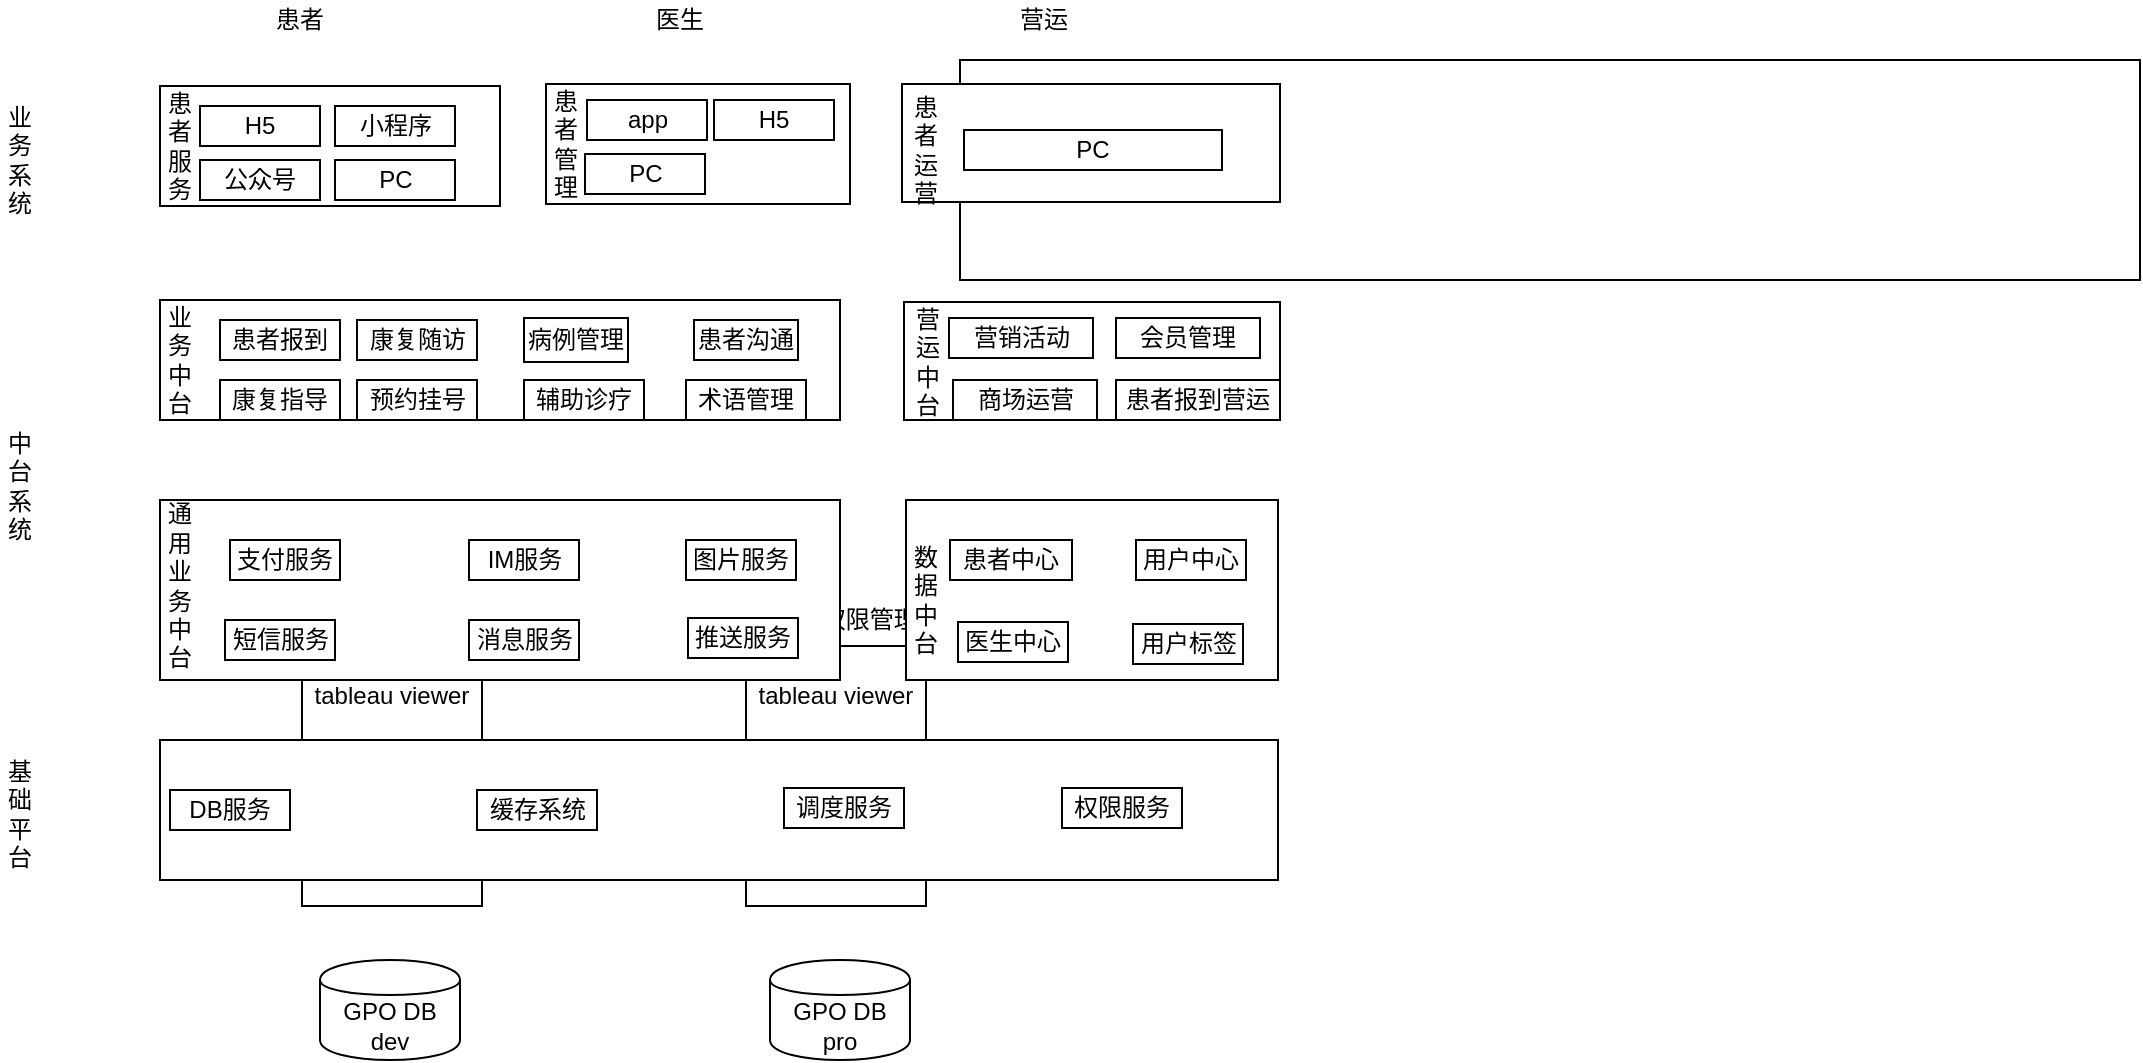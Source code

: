 <mxfile version="12.2.3" type="github" pages="1">
  <diagram id="mo2l67mq2gf-snKIyfyM" name="Page-1">
    <mxGraphModel dx="1426" dy="794" grid="1" gridSize="10" guides="1" tooltips="1" connect="1" arrows="1" fold="1" page="1" pageScale="1" pageWidth="827" pageHeight="1169" math="0" shadow="0">
      <root>
        <mxCell id="0"/>
        <mxCell id="1" parent="0"/>
        <mxCell id="0tHurYUijRGF0hzQCr-z-1" value="GPO DB&lt;br&gt;dev" style="shape=cylinder;whiteSpace=wrap;html=1;boundedLbl=1;backgroundOutline=1;" vertex="1" parent="1">
          <mxGeometry x="200" y="520" width="70" height="50" as="geometry"/>
        </mxCell>
        <mxCell id="LToKzMWMvAvoS6rcVrgp-2" value="" style="rounded=0;whiteSpace=wrap;html=1;" vertex="1" parent="1">
          <mxGeometry x="120" y="190" width="340" height="60" as="geometry"/>
        </mxCell>
        <mxCell id="0tHurYUijRGF0hzQCr-z-4" value="" style="rounded=0;whiteSpace=wrap;html=1;" vertex="1" parent="1">
          <mxGeometry x="520" y="70" width="590" height="110" as="geometry"/>
        </mxCell>
        <mxCell id="LToKzMWMvAvoS6rcVrgp-3" value="业务系统" style="text;html=1;strokeColor=none;fillColor=none;align=center;verticalAlign=middle;whiteSpace=wrap;rounded=0;" vertex="1" parent="1">
          <mxGeometry x="40" y="85" width="20" height="70" as="geometry"/>
        </mxCell>
        <mxCell id="0tHurYUijRGF0hzQCr-z-5" value="tableau creator" style="rounded=0;whiteSpace=wrap;html=1;" vertex="1" parent="1">
          <mxGeometry x="191" y="443" width="90" height="50" as="geometry"/>
        </mxCell>
        <mxCell id="LToKzMWMvAvoS6rcVrgp-4" value="&lt;span style=&quot;white-space: normal&quot;&gt;患者报到&lt;/span&gt;" style="rounded=0;whiteSpace=wrap;html=1;" vertex="1" parent="1">
          <mxGeometry x="150" y="200" width="60" height="20" as="geometry"/>
        </mxCell>
        <mxCell id="0tHurYUijRGF0hzQCr-z-7" value="tableau viewer" style="rounded=0;whiteSpace=wrap;html=1;" vertex="1" parent="1">
          <mxGeometry x="191" y="363" width="90" height="50" as="geometry"/>
        </mxCell>
        <mxCell id="LToKzMWMvAvoS6rcVrgp-5" value="业务中台" style="text;html=1;strokeColor=none;fillColor=none;align=center;verticalAlign=middle;whiteSpace=wrap;rounded=0;" vertex="1" parent="1">
          <mxGeometry x="120" y="200" width="20" height="40" as="geometry"/>
        </mxCell>
        <mxCell id="0tHurYUijRGF0hzQCr-z-9" value="GPO DB&lt;br&gt;pro" style="shape=cylinder;whiteSpace=wrap;html=1;boundedLbl=1;backgroundOutline=1;" vertex="1" parent="1">
          <mxGeometry x="425" y="520" width="70" height="50" as="geometry"/>
        </mxCell>
        <mxCell id="LToKzMWMvAvoS6rcVrgp-6" value="" style="rounded=0;whiteSpace=wrap;html=1;" vertex="1" parent="1">
          <mxGeometry x="120" y="83" width="170" height="60" as="geometry"/>
        </mxCell>
        <mxCell id="0tHurYUijRGF0hzQCr-z-11" value="tableau creator" style="rounded=0;whiteSpace=wrap;html=1;" vertex="1" parent="1">
          <mxGeometry x="413" y="443" width="90" height="50" as="geometry"/>
        </mxCell>
        <mxCell id="LToKzMWMvAvoS6rcVrgp-7" value="患者服务" style="text;html=1;strokeColor=none;fillColor=none;align=center;verticalAlign=middle;whiteSpace=wrap;rounded=0;" vertex="1" parent="1">
          <mxGeometry x="120" y="93" width="20" height="40" as="geometry"/>
        </mxCell>
        <mxCell id="0tHurYUijRGF0hzQCr-z-12" value="tableau viewer" style="rounded=0;whiteSpace=wrap;html=1;" vertex="1" parent="1">
          <mxGeometry x="413" y="363" width="90" height="50" as="geometry"/>
        </mxCell>
        <mxCell id="LToKzMWMvAvoS6rcVrgp-8" value="H5" style="rounded=0;whiteSpace=wrap;html=1;" vertex="1" parent="1">
          <mxGeometry x="140" y="93" width="60" height="20" as="geometry"/>
        </mxCell>
        <mxCell id="0tHurYUijRGF0hzQCr-z-14" value="" style="endArrow=none;dashed=1;html=1;" edge="1" parent="1" source="0tHurYUijRGF0hzQCr-z-15">
          <mxGeometry width="50" height="50" relative="1" as="geometry">
            <mxPoint x="175" y="350" as="sourcePoint"/>
            <mxPoint x="540" y="350" as="targetPoint"/>
          </mxGeometry>
        </mxCell>
        <mxCell id="LToKzMWMvAvoS6rcVrgp-10" value="康复随访" style="rounded=0;whiteSpace=wrap;html=1;" vertex="1" parent="1">
          <mxGeometry x="218.5" y="200" width="60" height="20" as="geometry"/>
        </mxCell>
        <mxCell id="0tHurYUijRGF0hzQCr-z-15" value="tableau 权限管理" style="text;html=1;strokeColor=none;fillColor=none;align=center;verticalAlign=middle;whiteSpace=wrap;rounded=0;" vertex="1" parent="1">
          <mxGeometry x="401" y="340" width="105" height="20" as="geometry"/>
        </mxCell>
        <mxCell id="LToKzMWMvAvoS6rcVrgp-11" value="预约挂号" style="rounded=0;whiteSpace=wrap;html=1;" vertex="1" parent="1">
          <mxGeometry x="218.5" y="230" width="60" height="20" as="geometry"/>
        </mxCell>
        <mxCell id="0tHurYUijRGF0hzQCr-z-16" value="" style="endArrow=none;dashed=1;html=1;" edge="1" parent="1" target="0tHurYUijRGF0hzQCr-z-15">
          <mxGeometry width="50" height="50" relative="1" as="geometry">
            <mxPoint x="360" y="350" as="sourcePoint"/>
            <mxPoint x="540" y="350" as="targetPoint"/>
          </mxGeometry>
        </mxCell>
        <mxCell id="LToKzMWMvAvoS6rcVrgp-12" value="康复指导" style="rounded=0;whiteSpace=wrap;html=1;" vertex="1" parent="1">
          <mxGeometry x="150" y="230" width="60" height="20" as="geometry"/>
        </mxCell>
        <mxCell id="0tHurYUijRGF0hzQCr-z-17" value="" style="rounded=1;whiteSpace=wrap;html=1;" vertex="1" parent="1">
          <mxGeometry x="356" y="300" width="90" height="30" as="geometry"/>
        </mxCell>
        <mxCell id="LToKzMWMvAvoS6rcVrgp-19" value="" style="rounded=0;whiteSpace=wrap;html=1;" vertex="1" parent="1">
          <mxGeometry x="313" y="82" width="152" height="60" as="geometry"/>
        </mxCell>
        <mxCell id="LToKzMWMvAvoS6rcVrgp-21" value="病例管理" style="rounded=0;whiteSpace=wrap;html=1;" vertex="1" parent="1">
          <mxGeometry x="302" y="199" width="52" height="22" as="geometry"/>
        </mxCell>
        <mxCell id="LToKzMWMvAvoS6rcVrgp-22" value="患者沟通" style="rounded=0;whiteSpace=wrap;html=1;" vertex="1" parent="1">
          <mxGeometry x="387" y="200" width="52" height="20" as="geometry"/>
        </mxCell>
        <mxCell id="LToKzMWMvAvoS6rcVrgp-23" value="术语管理" style="rounded=0;whiteSpace=wrap;html=1;" vertex="1" parent="1">
          <mxGeometry x="383" y="230" width="60" height="20" as="geometry"/>
        </mxCell>
        <mxCell id="LToKzMWMvAvoS6rcVrgp-24" value="辅助诊疗" style="rounded=0;whiteSpace=wrap;html=1;" vertex="1" parent="1">
          <mxGeometry x="302" y="230" width="60" height="20" as="geometry"/>
        </mxCell>
        <mxCell id="LToKzMWMvAvoS6rcVrgp-25" value="患者管理" style="text;html=1;strokeColor=none;fillColor=none;align=center;verticalAlign=middle;whiteSpace=wrap;rounded=0;" vertex="1" parent="1">
          <mxGeometry x="313" y="77" width="20" height="70" as="geometry"/>
        </mxCell>
        <mxCell id="LToKzMWMvAvoS6rcVrgp-26" value="&lt;span style=&quot;color: rgba(0 , 0 , 0 , 0) ; font-family: &amp;#34;helvetica&amp;#34; , &amp;#34;arial&amp;#34; , sans-serif ; font-size: 0px&quot;&gt;%3CmxGraphModel%3E%3Croot%3E%3CmxCell%20id%3D%220%22%2F%3E%3CmxCell%20id%3D%221%22%20parent%3D%220%22%2F%3E%3CmxCell%20id%3D%222%22%20value%3D%22%22%20style%3D%22rounded%3D0%3BwhiteSpace%3Dwrap%3Bhtml%3D1%3B%22%20vertex%3D%221%22%20parent%3D%221%22%3E%3CmxGeometry%20x%3D%22280%22%20y%3D%2218%22%20width%3D%22120%22%20height%3D%2260%22%20as%3D%22geometry%22%2F%3E%3C%2FmxCell%3E%3C%2Froot%3E%3C%2FmxGraphModel%3E&lt;/span&gt;" style="text;html=1;resizable=0;points=[];autosize=1;align=left;verticalAlign=top;spacingTop=-4;" vertex="1" parent="1">
          <mxGeometry x="540.5" y="125" width="20" height="20" as="geometry"/>
        </mxCell>
        <mxCell id="LToKzMWMvAvoS6rcVrgp-27" value="" style="rounded=0;whiteSpace=wrap;html=1;" vertex="1" parent="1">
          <mxGeometry x="491" y="82" width="189" height="59" as="geometry"/>
        </mxCell>
        <mxCell id="LToKzMWMvAvoS6rcVrgp-28" value="PC" style="rounded=0;whiteSpace=wrap;html=1;" vertex="1" parent="1">
          <mxGeometry x="522" y="105" width="129" height="20" as="geometry"/>
        </mxCell>
        <mxCell id="LToKzMWMvAvoS6rcVrgp-32" value="患者运营" style="text;html=1;strokeColor=none;fillColor=none;align=center;verticalAlign=middle;whiteSpace=wrap;rounded=0;" vertex="1" parent="1">
          <mxGeometry x="492.5" y="85" width="20" height="60" as="geometry"/>
        </mxCell>
        <mxCell id="LToKzMWMvAvoS6rcVrgp-37" value="" style="rounded=0;whiteSpace=wrap;html=1;" vertex="1" parent="1">
          <mxGeometry x="493" y="290" width="186" height="90" as="geometry"/>
        </mxCell>
        <mxCell id="LToKzMWMvAvoS6rcVrgp-38" value="数据中台" style="text;html=1;strokeColor=none;fillColor=none;align=center;verticalAlign=middle;whiteSpace=wrap;rounded=0;" vertex="1" parent="1">
          <mxGeometry x="492.5" y="310" width="20" height="60" as="geometry"/>
        </mxCell>
        <mxCell id="LToKzMWMvAvoS6rcVrgp-43" value="患者中心" style="rounded=0;whiteSpace=wrap;html=1;" vertex="1" parent="1">
          <mxGeometry x="515" y="310" width="61" height="20" as="geometry"/>
        </mxCell>
        <mxCell id="LToKzMWMvAvoS6rcVrgp-44" value="" style="rounded=0;whiteSpace=wrap;html=1;" vertex="1" parent="1">
          <mxGeometry x="120" y="290" width="340" height="90" as="geometry"/>
        </mxCell>
        <mxCell id="LToKzMWMvAvoS6rcVrgp-45" value="通用业务中台" style="text;html=1;strokeColor=none;fillColor=none;align=center;verticalAlign=middle;whiteSpace=wrap;rounded=0;" vertex="1" parent="1">
          <mxGeometry x="120" y="293" width="20" height="80" as="geometry"/>
        </mxCell>
        <mxCell id="LToKzMWMvAvoS6rcVrgp-46" value="支付服务" style="rounded=0;whiteSpace=wrap;html=1;" vertex="1" parent="1">
          <mxGeometry x="155" y="310" width="55" height="20" as="geometry"/>
        </mxCell>
        <mxCell id="LToKzMWMvAvoS6rcVrgp-51" value="IM服务" style="rounded=0;whiteSpace=wrap;html=1;" vertex="1" parent="1">
          <mxGeometry x="274.5" y="310" width="55" height="20" as="geometry"/>
        </mxCell>
        <mxCell id="LToKzMWMvAvoS6rcVrgp-52" value="用户中心" style="rounded=0;whiteSpace=wrap;html=1;" vertex="1" parent="1">
          <mxGeometry x="608" y="310" width="55" height="20" as="geometry"/>
        </mxCell>
        <mxCell id="LToKzMWMvAvoS6rcVrgp-53" value="医生中心" style="rounded=0;whiteSpace=wrap;html=1;" vertex="1" parent="1">
          <mxGeometry x="519" y="351" width="55" height="20" as="geometry"/>
        </mxCell>
        <mxCell id="LToKzMWMvAvoS6rcVrgp-54" value="用户标签" style="rounded=0;whiteSpace=wrap;html=1;" vertex="1" parent="1">
          <mxGeometry x="606.5" y="352" width="55" height="20" as="geometry"/>
        </mxCell>
        <mxCell id="LToKzMWMvAvoS6rcVrgp-55" value="图片服务" style="rounded=0;whiteSpace=wrap;html=1;" vertex="1" parent="1">
          <mxGeometry x="383" y="310" width="55" height="20" as="geometry"/>
        </mxCell>
        <mxCell id="LToKzMWMvAvoS6rcVrgp-56" value="短信服务" style="rounded=0;whiteSpace=wrap;html=1;" vertex="1" parent="1">
          <mxGeometry x="152.5" y="350" width="55" height="20" as="geometry"/>
        </mxCell>
        <mxCell id="LToKzMWMvAvoS6rcVrgp-57" value="消息服务" style="rounded=0;whiteSpace=wrap;html=1;" vertex="1" parent="1">
          <mxGeometry x="274.5" y="350" width="55" height="20" as="geometry"/>
        </mxCell>
        <mxCell id="LToKzMWMvAvoS6rcVrgp-58" value="推送服务" style="rounded=0;whiteSpace=wrap;html=1;" vertex="1" parent="1">
          <mxGeometry x="384" y="349" width="55" height="20" as="geometry"/>
        </mxCell>
        <mxCell id="LToKzMWMvAvoS6rcVrgp-59" value="" style="rounded=0;whiteSpace=wrap;html=1;" vertex="1" parent="1">
          <mxGeometry x="120" y="410" width="559" height="70" as="geometry"/>
        </mxCell>
        <mxCell id="LToKzMWMvAvoS6rcVrgp-60" value="&lt;span style=&quot;white-space: normal&quot;&gt;DB服务&lt;/span&gt;" style="rounded=0;whiteSpace=wrap;html=1;" vertex="1" parent="1">
          <mxGeometry x="125" y="435" width="60" height="20" as="geometry"/>
        </mxCell>
        <mxCell id="LToKzMWMvAvoS6rcVrgp-61" value="&lt;span style=&quot;white-space: normal&quot;&gt;缓存系统&lt;/span&gt;" style="rounded=0;whiteSpace=wrap;html=1;" vertex="1" parent="1">
          <mxGeometry x="278.5" y="435" width="60" height="20" as="geometry"/>
        </mxCell>
        <mxCell id="LToKzMWMvAvoS6rcVrgp-62" value="&lt;span style=&quot;white-space: normal&quot;&gt;调度服务&lt;/span&gt;" style="rounded=0;whiteSpace=wrap;html=1;" vertex="1" parent="1">
          <mxGeometry x="432" y="434" width="60" height="20" as="geometry"/>
        </mxCell>
        <mxCell id="LToKzMWMvAvoS6rcVrgp-63" value="&lt;span style=&quot;white-space: normal&quot;&gt;权限服务&lt;/span&gt;" style="rounded=0;whiteSpace=wrap;html=1;" vertex="1" parent="1">
          <mxGeometry x="571" y="434" width="60" height="20" as="geometry"/>
        </mxCell>
        <mxCell id="LToKzMWMvAvoS6rcVrgp-66" value="患者" style="text;html=1;strokeColor=none;fillColor=none;align=center;verticalAlign=middle;whiteSpace=wrap;rounded=0;" vertex="1" parent="1">
          <mxGeometry x="170" y="40" width="40" height="20" as="geometry"/>
        </mxCell>
        <mxCell id="LToKzMWMvAvoS6rcVrgp-67" value="医生" style="text;html=1;strokeColor=none;fillColor=none;align=center;verticalAlign=middle;whiteSpace=wrap;rounded=0;" vertex="1" parent="1">
          <mxGeometry x="360" y="40" width="40" height="20" as="geometry"/>
        </mxCell>
        <mxCell id="LToKzMWMvAvoS6rcVrgp-68" value="营运" style="text;html=1;strokeColor=none;fillColor=none;align=center;verticalAlign=middle;whiteSpace=wrap;rounded=0;" vertex="1" parent="1">
          <mxGeometry x="542" y="40" width="40" height="20" as="geometry"/>
        </mxCell>
        <mxCell id="LToKzMWMvAvoS6rcVrgp-69" value="中台系统" style="text;html=1;strokeColor=none;fillColor=none;align=center;verticalAlign=middle;whiteSpace=wrap;rounded=0;" vertex="1" parent="1">
          <mxGeometry x="40" y="193" width="20" height="180" as="geometry"/>
        </mxCell>
        <mxCell id="LToKzMWMvAvoS6rcVrgp-70" value="基础平台" style="text;html=1;strokeColor=none;fillColor=none;align=center;verticalAlign=middle;whiteSpace=wrap;rounded=0;" vertex="1" parent="1">
          <mxGeometry x="40" y="412" width="20" height="70" as="geometry"/>
        </mxCell>
        <mxCell id="LToKzMWMvAvoS6rcVrgp-81" value="" style="rounded=0;whiteSpace=wrap;html=1;" vertex="1" parent="1">
          <mxGeometry x="492" y="191" width="188" height="59" as="geometry"/>
        </mxCell>
        <mxCell id="LToKzMWMvAvoS6rcVrgp-82" value="营运中台" style="text;html=1;strokeColor=none;fillColor=none;align=center;verticalAlign=middle;whiteSpace=wrap;rounded=0;" vertex="1" parent="1">
          <mxGeometry x="492" y="191" width="24" height="60" as="geometry"/>
        </mxCell>
        <mxCell id="LToKzMWMvAvoS6rcVrgp-83" value="营销活动" style="rounded=0;whiteSpace=wrap;html=1;" vertex="1" parent="1">
          <mxGeometry x="514.5" y="199" width="72" height="20" as="geometry"/>
        </mxCell>
        <mxCell id="LToKzMWMvAvoS6rcVrgp-85" value="商场运营" style="rounded=0;whiteSpace=wrap;html=1;" vertex="1" parent="1">
          <mxGeometry x="516.5" y="230" width="72" height="20" as="geometry"/>
        </mxCell>
        <mxCell id="LToKzMWMvAvoS6rcVrgp-86" value="会员管理" style="rounded=0;whiteSpace=wrap;html=1;" vertex="1" parent="1">
          <mxGeometry x="598" y="199" width="72" height="20" as="geometry"/>
        </mxCell>
        <mxCell id="LToKzMWMvAvoS6rcVrgp-87" value="患者报到营运" style="rounded=0;whiteSpace=wrap;html=1;" vertex="1" parent="1">
          <mxGeometry x="598" y="230" width="82" height="20" as="geometry"/>
        </mxCell>
        <mxCell id="LToKzMWMvAvoS6rcVrgp-88" value="小程序" style="rounded=0;whiteSpace=wrap;html=1;" vertex="1" parent="1">
          <mxGeometry x="207.5" y="93" width="60" height="20" as="geometry"/>
        </mxCell>
        <mxCell id="LToKzMWMvAvoS6rcVrgp-89" value="公众号" style="rounded=0;whiteSpace=wrap;html=1;" vertex="1" parent="1">
          <mxGeometry x="140" y="120" width="60" height="20" as="geometry"/>
        </mxCell>
        <mxCell id="LToKzMWMvAvoS6rcVrgp-90" value="PC" style="rounded=0;whiteSpace=wrap;html=1;" vertex="1" parent="1">
          <mxGeometry x="207.5" y="120" width="60" height="20" as="geometry"/>
        </mxCell>
        <mxCell id="LToKzMWMvAvoS6rcVrgp-91" value="app" style="rounded=0;whiteSpace=wrap;html=1;" vertex="1" parent="1">
          <mxGeometry x="333.5" y="90" width="60" height="20" as="geometry"/>
        </mxCell>
        <mxCell id="LToKzMWMvAvoS6rcVrgp-92" value="H5" style="rounded=0;whiteSpace=wrap;html=1;" vertex="1" parent="1">
          <mxGeometry x="397" y="90" width="60" height="20" as="geometry"/>
        </mxCell>
        <mxCell id="LToKzMWMvAvoS6rcVrgp-93" value="PC" style="rounded=0;whiteSpace=wrap;html=1;" vertex="1" parent="1">
          <mxGeometry x="332.5" y="117" width="60" height="20" as="geometry"/>
        </mxCell>
      </root>
    </mxGraphModel>
  </diagram>
</mxfile>
